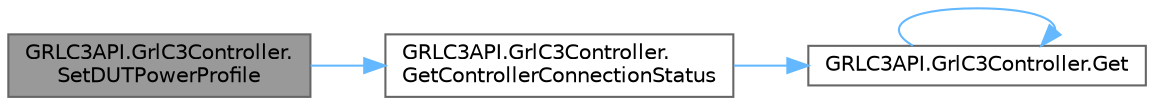 digraph "GRLC3API.GrlC3Controller.SetDUTPowerProfile"
{
 // LATEX_PDF_SIZE
  bgcolor="transparent";
  edge [fontname=Helvetica,fontsize=10,labelfontname=Helvetica,labelfontsize=10];
  node [fontname=Helvetica,fontsize=10,shape=box,height=0.2,width=0.4];
  rankdir="LR";
  Node1 [label="GRLC3API.GrlC3Controller.\lSetDUTPowerProfile",height=0.2,width=0.4,color="gray40", fillcolor="grey60", style="filled", fontcolor="black",tooltip="Select the DUT profile which is connected GRL-WP-QI-C3 Controller  C# Example:"];
  Node1 -> Node2 [color="steelblue1",style="solid"];
  Node2 [label="GRLC3API.GrlC3Controller.\lGetControllerConnectionStatus",height=0.2,width=0.4,color="grey40", fillcolor="white", style="filled",URL="$db/d41/class_g_r_l_c3_a_p_i_1_1_grl_c3_controller.html#a590385743fddaa84ee6670564d802cf3",tooltip="Use this GetControllerConnectionStatus function to check Controller is connected or not  C# Example:"];
  Node2 -> Node3 [color="steelblue1",style="solid"];
  Node3 [label="GRLC3API.GrlC3Controller.Get",height=0.2,width=0.4,color="grey40", fillcolor="white", style="filled",URL="$db/d41/class_g_r_l_c3_a_p_i_1_1_grl_c3_controller.html#a4c6dc6ce4ea37ac94789cebbcb46c39f",tooltip="Call Get method of Rest API's  C# Example:"];
  Node3 -> Node3 [color="steelblue1",style="solid"];
}
